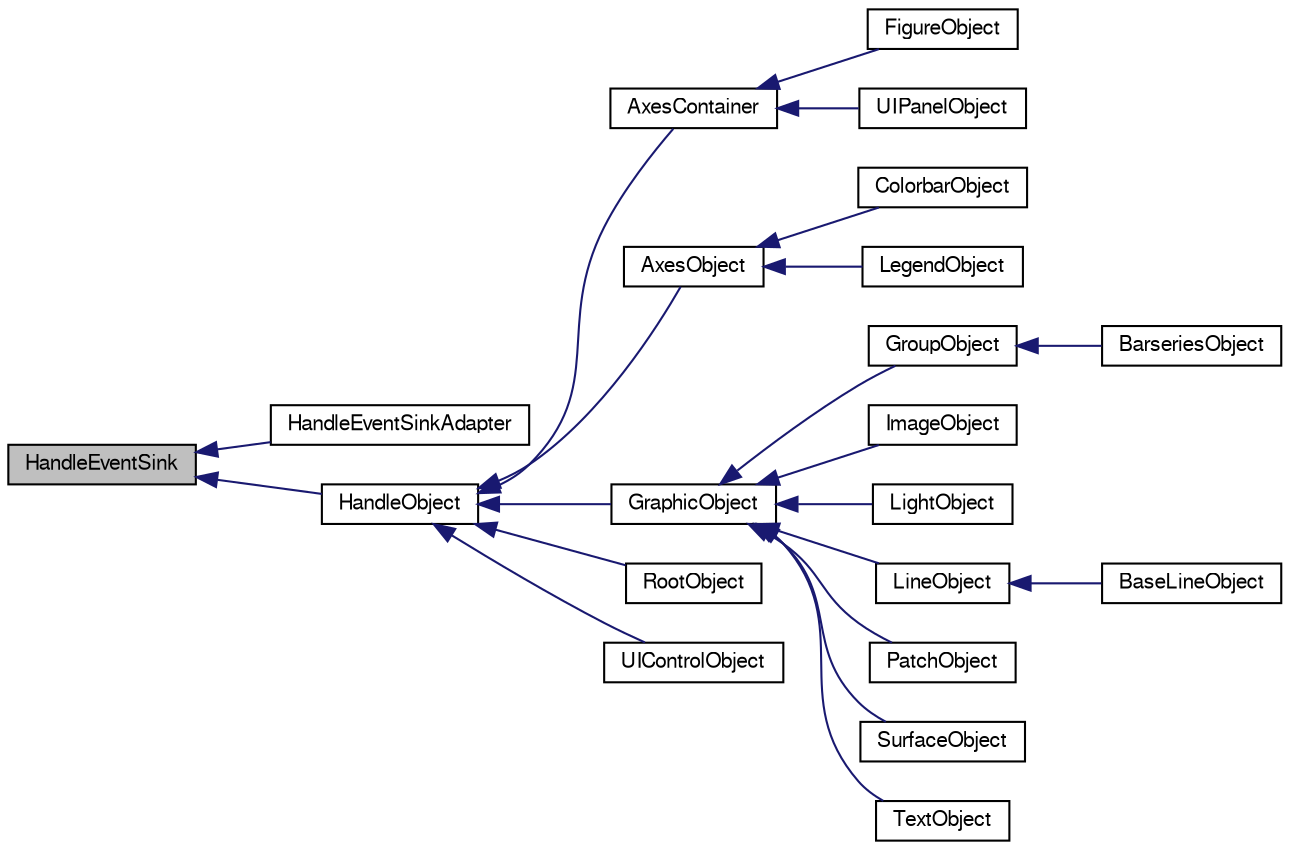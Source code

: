 digraph G
{
  edge [fontname="FreeSans",fontsize="10",labelfontname="FreeSans",labelfontsize="10"];
  node [fontname="FreeSans",fontsize="10",shape=record];
  rankdir="LR";
  Node1 [label="HandleEventSink",height=0.2,width=0.4,color="black", fillcolor="grey75", style="filled" fontcolor="black"];
  Node1 -> Node2 [dir="back",color="midnightblue",fontsize="10",style="solid",fontname="FreeSans"];
  Node2 [label="HandleEventSinkAdapter",height=0.2,width=0.4,color="black", fillcolor="white", style="filled",URL="$classorg_1_1octave_1_1graphics_1_1_handle_event_sink_adapter.html"];
  Node1 -> Node3 [dir="back",color="midnightblue",fontsize="10",style="solid",fontname="FreeSans"];
  Node3 [label="HandleObject",height=0.2,width=0.4,color="black", fillcolor="white", style="filled",URL="$classorg_1_1octave_1_1graphics_1_1_handle_object.html",tooltip="Base class for handle-based graphics."];
  Node3 -> Node4 [dir="back",color="midnightblue",fontsize="10",style="solid",fontname="FreeSans"];
  Node4 [label="AxesContainer",height=0.2,width=0.4,color="black", fillcolor="white", style="filled",URL="$classorg_1_1octave_1_1graphics_1_1_axes_container.html"];
  Node4 -> Node5 [dir="back",color="midnightblue",fontsize="10",style="solid",fontname="FreeSans"];
  Node5 [label="FigureObject",height=0.2,width=0.4,color="black", fillcolor="white", style="filled",URL="$classorg_1_1octave_1_1graphics_1_1_figure_object.html"];
  Node4 -> Node6 [dir="back",color="midnightblue",fontsize="10",style="solid",fontname="FreeSans"];
  Node6 [label="UIPanelObject",height=0.2,width=0.4,color="black", fillcolor="white", style="filled",URL="$classorg_1_1octave_1_1graphics_1_1_u_i_panel_object.html"];
  Node3 -> Node7 [dir="back",color="midnightblue",fontsize="10",style="solid",fontname="FreeSans"];
  Node7 [label="AxesObject",height=0.2,width=0.4,color="black", fillcolor="white", style="filled",URL="$classorg_1_1octave_1_1graphics_1_1_axes_object.html"];
  Node7 -> Node8 [dir="back",color="midnightblue",fontsize="10",style="solid",fontname="FreeSans"];
  Node8 [label="ColorbarObject",height=0.2,width=0.4,color="black", fillcolor="white", style="filled",URL="$classorg_1_1octave_1_1graphics_1_1_colorbar_object.html"];
  Node7 -> Node9 [dir="back",color="midnightblue",fontsize="10",style="solid",fontname="FreeSans"];
  Node9 [label="LegendObject",height=0.2,width=0.4,color="black", fillcolor="white", style="filled",URL="$classorg_1_1octave_1_1graphics_1_1_legend_object.html"];
  Node3 -> Node10 [dir="back",color="midnightblue",fontsize="10",style="solid",fontname="FreeSans"];
  Node10 [label="GraphicObject",height=0.2,width=0.4,color="black", fillcolor="white", style="filled",URL="$classorg_1_1octave_1_1graphics_1_1_graphic_object.html"];
  Node10 -> Node11 [dir="back",color="midnightblue",fontsize="10",style="solid",fontname="FreeSans"];
  Node11 [label="GroupObject",height=0.2,width=0.4,color="black", fillcolor="white", style="filled",URL="$classorg_1_1octave_1_1graphics_1_1_group_object.html"];
  Node11 -> Node12 [dir="back",color="midnightblue",fontsize="10",style="solid",fontname="FreeSans"];
  Node12 [label="BarseriesObject",height=0.2,width=0.4,color="black", fillcolor="white", style="filled",URL="$classorg_1_1octave_1_1graphics_1_1_barseries_object.html"];
  Node10 -> Node13 [dir="back",color="midnightblue",fontsize="10",style="solid",fontname="FreeSans"];
  Node13 [label="ImageObject",height=0.2,width=0.4,color="black", fillcolor="white", style="filled",URL="$classorg_1_1octave_1_1graphics_1_1_image_object.html"];
  Node10 -> Node14 [dir="back",color="midnightblue",fontsize="10",style="solid",fontname="FreeSans"];
  Node14 [label="LightObject",height=0.2,width=0.4,color="black", fillcolor="white", style="filled",URL="$classorg_1_1octave_1_1graphics_1_1_light_object.html"];
  Node10 -> Node15 [dir="back",color="midnightblue",fontsize="10",style="solid",fontname="FreeSans"];
  Node15 [label="LineObject",height=0.2,width=0.4,color="black", fillcolor="white", style="filled",URL="$classorg_1_1octave_1_1graphics_1_1_line_object.html"];
  Node15 -> Node16 [dir="back",color="midnightblue",fontsize="10",style="solid",fontname="FreeSans"];
  Node16 [label="BaseLineObject",height=0.2,width=0.4,color="black", fillcolor="white", style="filled",URL="$classorg_1_1octave_1_1graphics_1_1_base_line_object.html"];
  Node10 -> Node17 [dir="back",color="midnightblue",fontsize="10",style="solid",fontname="FreeSans"];
  Node17 [label="PatchObject",height=0.2,width=0.4,color="black", fillcolor="white", style="filled",URL="$classorg_1_1octave_1_1graphics_1_1_patch_object.html"];
  Node10 -> Node18 [dir="back",color="midnightblue",fontsize="10",style="solid",fontname="FreeSans"];
  Node18 [label="SurfaceObject",height=0.2,width=0.4,color="black", fillcolor="white", style="filled",URL="$classorg_1_1octave_1_1graphics_1_1_surface_object.html"];
  Node10 -> Node19 [dir="back",color="midnightblue",fontsize="10",style="solid",fontname="FreeSans"];
  Node19 [label="TextObject",height=0.2,width=0.4,color="black", fillcolor="white", style="filled",URL="$classorg_1_1octave_1_1graphics_1_1_text_object.html"];
  Node3 -> Node20 [dir="back",color="midnightblue",fontsize="10",style="solid",fontname="FreeSans"];
  Node20 [label="RootObject",height=0.2,width=0.4,color="black", fillcolor="white", style="filled",URL="$classorg_1_1octave_1_1graphics_1_1_root_object.html"];
  Node3 -> Node21 [dir="back",color="midnightblue",fontsize="10",style="solid",fontname="FreeSans"];
  Node21 [label="UIControlObject",height=0.2,width=0.4,color="black", fillcolor="white", style="filled",URL="$classorg_1_1octave_1_1graphics_1_1_u_i_control_object.html"];
}
